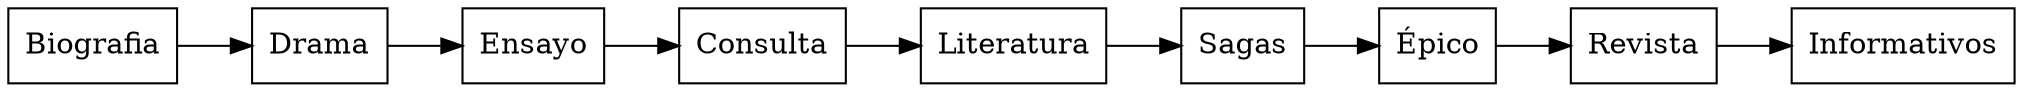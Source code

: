 digraph g{ rankdir = LR; node [shape = box];
Biografia -> Drama;
Drama -> Ensayo;
Ensayo -> Consulta;
Consulta -> Literatura;
Literatura -> Sagas;
Sagas -> Épico;
Épico -> Revista;
Revista -> Informativos;
}